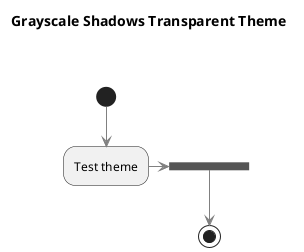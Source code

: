 @startuml
'
' Rove Monteux's Grayscale Shadows Transparent theme for PlantUML.
'
' @license GPLv3, magnet:?xt=urn:btih:1f739d935676111cfff4b4693e3816e664797050&dn=gpl-3.0.txt 
' @version 1.0
' @author  Rove Monteux, https://monteux.cf/
'
' 
skinparam monochrome true
skinparam linetype ortho
skinparam componentStyle uml2
skinparam UsecaseBorderColor DarkGray
skinparam UsecaseBackgroundColor transparent
skinparam UsecaseArrowColor Gray
skinparam ActorBorderColor DarkGray
skinparam ActorBackgroundColor transparent
skinparam backgroundColor transparent
skinparam NoteBorderColor DarkGray
skinparam defaultFontName Arial
skinparam padding 1.3

title Grayscale Shadows Transparent Theme\n\n

(*) --> "Test theme"
-> ==TESTING==
--> (*)

@enduml
